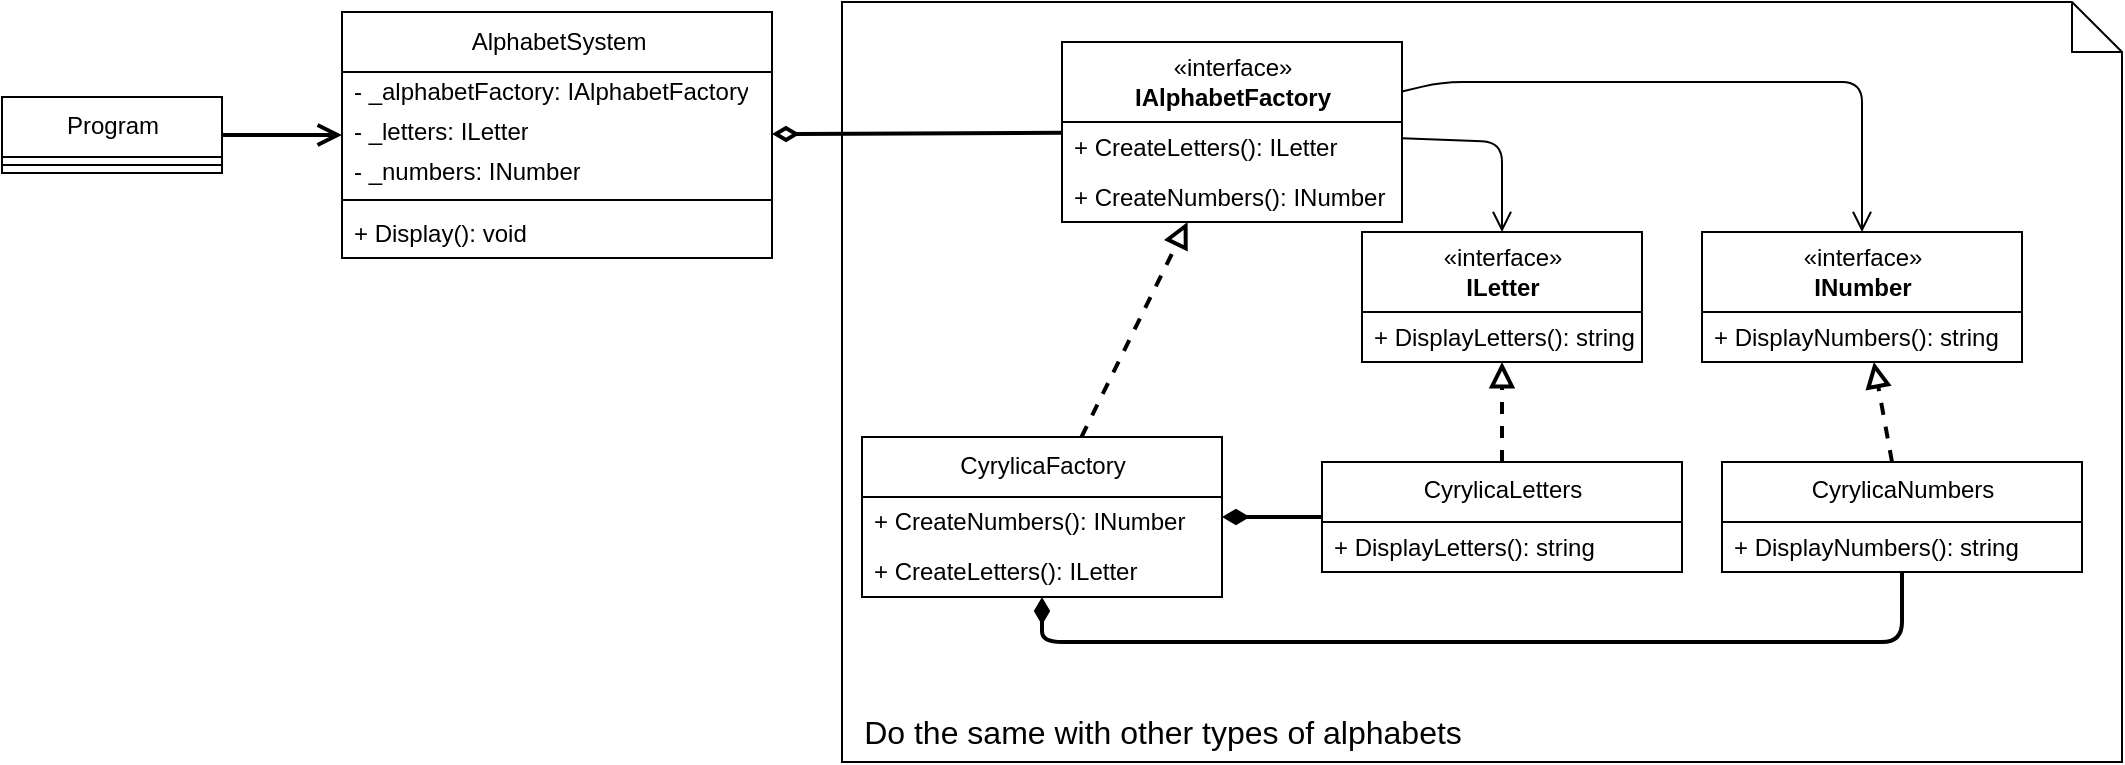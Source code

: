 <mxfile>
    <diagram id="n-HU4fG1coUEZPLs6XPE" name="Page-1">
        <mxGraphModel dx="1188" dy="811" grid="1" gridSize="10" guides="1" tooltips="1" connect="1" arrows="1" fold="1" page="1" pageScale="1" pageWidth="1169" pageHeight="827" math="0" shadow="0">
            <root>
                <mxCell id="0"/>
                <mxCell id="1" parent="0"/>
                <mxCell id="7" value="&lt;span style=&quot;font-weight: 400;&quot;&gt;AlphabetSystem&lt;/span&gt;" style="swimlane;fontStyle=1;align=center;verticalAlign=middle;childLayout=stackLayout;horizontal=1;startSize=30;horizontalStack=0;resizeParent=1;resizeParentMax=0;resizeLast=0;collapsible=0;marginBottom=0;html=1;" parent="1" vertex="1">
                    <mxGeometry x="200" y="35" width="215" height="123" as="geometry"/>
                </mxCell>
                <mxCell id="71" value="- _alphabetFactory: IAlphabetFactory" style="text;html=1;strokeColor=none;fillColor=none;align=left;verticalAlign=middle;spacingLeft=4;spacingRight=4;overflow=hidden;rotatable=0;points=[[0,0.5],[1,0.5]];portConstraint=eastwest;" vertex="1" parent="7">
                    <mxGeometry y="30" width="215" height="20" as="geometry"/>
                </mxCell>
                <mxCell id="73" value="- _letters: ILetter" style="text;html=1;strokeColor=none;fillColor=none;align=left;verticalAlign=middle;spacingLeft=4;spacingRight=4;overflow=hidden;rotatable=0;points=[[0,0.5],[1,0.5]];portConstraint=eastwest;" vertex="1" parent="7">
                    <mxGeometry y="50" width="215" height="20" as="geometry"/>
                </mxCell>
                <mxCell id="74" value="- _numbers: INumber" style="text;html=1;strokeColor=none;fillColor=none;align=left;verticalAlign=middle;spacingLeft=4;spacingRight=4;overflow=hidden;rotatable=0;points=[[0,0.5],[1,0.5]];portConstraint=eastwest;" vertex="1" parent="7">
                    <mxGeometry y="70" width="215" height="20" as="geometry"/>
                </mxCell>
                <mxCell id="72" value="" style="line;strokeWidth=1;fillColor=none;align=left;verticalAlign=middle;spacingTop=-1;spacingLeft=3;spacingRight=3;rotatable=0;labelPosition=right;points=[];portConstraint=eastwest;strokeColor=default;" vertex="1" parent="7">
                    <mxGeometry y="90" width="215" height="8" as="geometry"/>
                </mxCell>
                <mxCell id="8" value="+ Display(): void" style="text;html=1;strokeColor=none;fillColor=none;align=left;verticalAlign=middle;spacingLeft=4;spacingRight=4;overflow=hidden;rotatable=0;points=[[0,0.5],[1,0.5]];portConstraint=eastwest;strokeWidth=1;" parent="7" vertex="1">
                    <mxGeometry y="98" width="215" height="25" as="geometry"/>
                </mxCell>
                <mxCell id="25" value="Program" style="swimlane;fontStyle=0;align=center;verticalAlign=top;childLayout=stackLayout;horizontal=1;startSize=30;horizontalStack=0;resizeParent=1;resizeParentMax=0;resizeLast=0;collapsible=0;marginBottom=0;html=1;" parent="1" vertex="1">
                    <mxGeometry x="30" y="77.5" width="110" height="38" as="geometry"/>
                </mxCell>
                <mxCell id="30" value="" style="line;strokeWidth=1;fillColor=none;align=left;verticalAlign=middle;spacingTop=-1;spacingLeft=3;spacingRight=3;rotatable=0;labelPosition=right;points=[];portConstraint=eastwest;" parent="25" vertex="1">
                    <mxGeometry y="30" width="110" height="8" as="geometry"/>
                </mxCell>
                <mxCell id="36" value="" style="endArrow=open;startArrow=none;endFill=0;startFill=0;endSize=8;html=1;verticalAlign=bottom;labelBackgroundColor=none;strokeWidth=2;sketch=0;" parent="1" source="25" target="7" edge="1">
                    <mxGeometry width="160" relative="1" as="geometry">
                        <mxPoint x="130" y="93.5" as="sourcePoint"/>
                        <mxPoint x="290" y="93.5" as="targetPoint"/>
                    </mxGeometry>
                </mxCell>
                <mxCell id="37" value="CyrylicaFactory" style="swimlane;fontStyle=0;align=center;verticalAlign=top;childLayout=stackLayout;horizontal=1;startSize=30;horizontalStack=0;resizeParent=1;resizeParentMax=0;resizeLast=0;collapsible=0;marginBottom=0;html=1;" parent="1" vertex="1">
                    <mxGeometry x="460" y="247.5" width="180" height="80" as="geometry"/>
                </mxCell>
                <mxCell id="89" value="+ CreateNumbers(): INumber" style="text;html=1;strokeColor=none;fillColor=none;align=left;verticalAlign=middle;spacingLeft=4;spacingRight=4;overflow=hidden;rotatable=0;points=[[0,0.5],[1,0.5]];portConstraint=eastwest;" vertex="1" parent="37">
                    <mxGeometry y="30" width="180" height="25" as="geometry"/>
                </mxCell>
                <mxCell id="88" value="+ CreateLetters(): ILetter" style="text;html=1;strokeColor=none;fillColor=none;align=left;verticalAlign=middle;spacingLeft=4;spacingRight=4;overflow=hidden;rotatable=0;points=[[0,0.5],[1,0.5]];portConstraint=eastwest;" vertex="1" parent="37">
                    <mxGeometry y="55" width="180" height="25" as="geometry"/>
                </mxCell>
                <mxCell id="62" value="" style="endArrow=block;startArrow=none;endFill=0;startFill=0;endSize=8;html=1;verticalAlign=bottom;dashed=1;labelBackgroundColor=none;sketch=0;strokeWidth=2;" parent="1" source="37" target="69" edge="1">
                    <mxGeometry width="160" relative="1" as="geometry">
                        <mxPoint x="240" y="263.5" as="sourcePoint"/>
                        <mxPoint x="288" y="98.5" as="targetPoint"/>
                    </mxGeometry>
                </mxCell>
                <mxCell id="69" value="&lt;span style=&quot;font-weight: 400;&quot;&gt;«interface»&lt;/span&gt;&lt;br style=&quot;font-weight: 400;&quot;&gt;IAlphabetFactory" style="swimlane;fontStyle=1;align=center;verticalAlign=middle;childLayout=stackLayout;horizontal=1;startSize=40;horizontalStack=0;resizeParent=1;resizeParentMax=0;resizeLast=0;collapsible=0;marginBottom=0;html=1;" vertex="1" parent="1">
                    <mxGeometry x="560" y="50" width="170" height="90" as="geometry"/>
                </mxCell>
                <mxCell id="70" value="+ CreateLetters(): ILetter" style="text;html=1;strokeColor=none;fillColor=none;align=left;verticalAlign=middle;spacingLeft=4;spacingRight=4;overflow=hidden;rotatable=0;points=[[0,0.5],[1,0.5]];portConstraint=eastwest;" vertex="1" parent="69">
                    <mxGeometry y="40" width="170" height="25" as="geometry"/>
                </mxCell>
                <mxCell id="76" value="+ CreateNumbers(): INumber" style="text;html=1;strokeColor=none;fillColor=none;align=left;verticalAlign=middle;spacingLeft=4;spacingRight=4;overflow=hidden;rotatable=0;points=[[0,0.5],[1,0.5]];portConstraint=eastwest;" vertex="1" parent="69">
                    <mxGeometry y="65" width="170" height="25" as="geometry"/>
                </mxCell>
                <mxCell id="77" value="&lt;span style=&quot;font-weight: 400;&quot;&gt;«interface»&lt;/span&gt;&lt;br style=&quot;font-weight: 400;&quot;&gt;ILetter" style="swimlane;fontStyle=1;align=center;verticalAlign=middle;childLayout=stackLayout;horizontal=1;startSize=40;horizontalStack=0;resizeParent=1;resizeParentMax=0;resizeLast=0;collapsible=0;marginBottom=0;html=1;" vertex="1" parent="1">
                    <mxGeometry x="710" y="145" width="140" height="65" as="geometry"/>
                </mxCell>
                <mxCell id="78" value="+ DisplayLetters(): string" style="text;html=1;strokeColor=none;fillColor=none;align=left;verticalAlign=middle;spacingLeft=4;spacingRight=4;overflow=hidden;rotatable=0;points=[[0,0.5],[1,0.5]];portConstraint=eastwest;" vertex="1" parent="77">
                    <mxGeometry y="40" width="140" height="25" as="geometry"/>
                </mxCell>
                <mxCell id="80" value="&lt;span style=&quot;font-weight: 400;&quot;&gt;«interface»&lt;/span&gt;&lt;br style=&quot;font-weight: 400;&quot;&gt;INumber" style="swimlane;fontStyle=1;align=center;verticalAlign=middle;childLayout=stackLayout;horizontal=1;startSize=40;horizontalStack=0;resizeParent=1;resizeParentMax=0;resizeLast=0;collapsible=0;marginBottom=0;html=1;" vertex="1" parent="1">
                    <mxGeometry x="880" y="145" width="160" height="65" as="geometry"/>
                </mxCell>
                <mxCell id="81" value="+ DisplayNumbers(): string" style="text;html=1;strokeColor=none;fillColor=none;align=left;verticalAlign=middle;spacingLeft=4;spacingRight=4;overflow=hidden;rotatable=0;points=[[0,0.5],[1,0.5]];portConstraint=eastwest;" vertex="1" parent="80">
                    <mxGeometry y="40" width="160" height="25" as="geometry"/>
                </mxCell>
                <mxCell id="82" value="" style="endArrow=open;startArrow=none;endFill=0;startFill=0;endSize=8;html=1;verticalAlign=bottom;labelBackgroundColor=none;strokeWidth=1;sketch=0;" edge="1" parent="1" source="69" target="80">
                    <mxGeometry width="160" relative="1" as="geometry">
                        <mxPoint x="830" y="55" as="sourcePoint"/>
                        <mxPoint x="830" y="105" as="targetPoint"/>
                        <Array as="points">
                            <mxPoint x="750" y="70"/>
                            <mxPoint x="960" y="70"/>
                        </Array>
                    </mxGeometry>
                </mxCell>
                <mxCell id="83" value="" style="endArrow=open;startArrow=none;endFill=0;startFill=0;endSize=8;html=1;verticalAlign=bottom;labelBackgroundColor=none;strokeWidth=1;sketch=0;" edge="1" parent="1" source="69" target="77">
                    <mxGeometry width="160" relative="1" as="geometry">
                        <mxPoint x="730" y="43.5" as="sourcePoint"/>
                        <mxPoint x="990" y="160" as="targetPoint"/>
                        <Array as="points">
                            <mxPoint x="780" y="100"/>
                        </Array>
                    </mxGeometry>
                </mxCell>
                <mxCell id="86" value="" style="endArrow=none;startArrow=diamondThin;endFill=0;startFill=0;html=1;verticalAlign=bottom;labelBackgroundColor=none;strokeWidth=2;startSize=8;endSize=8;fontSize=11;" edge="1" parent="1" source="7" target="69">
                    <mxGeometry width="160" relative="1" as="geometry">
                        <mxPoint x="360" y="230" as="sourcePoint"/>
                        <mxPoint x="520" y="230" as="targetPoint"/>
                    </mxGeometry>
                </mxCell>
                <mxCell id="90" value="CyrylicaNumbers" style="swimlane;fontStyle=0;align=center;verticalAlign=top;childLayout=stackLayout;horizontal=1;startSize=30;horizontalStack=0;resizeParent=1;resizeParentMax=0;resizeLast=0;collapsible=0;marginBottom=0;html=1;" vertex="1" parent="1">
                    <mxGeometry x="890" y="260" width="180" height="55" as="geometry"/>
                </mxCell>
                <mxCell id="92" value="+ DisplayNumbers(): string" style="text;html=1;strokeColor=none;fillColor=none;align=left;verticalAlign=middle;spacingLeft=4;spacingRight=4;overflow=hidden;rotatable=0;points=[[0,0.5],[1,0.5]];portConstraint=eastwest;" vertex="1" parent="90">
                    <mxGeometry y="30" width="180" height="25" as="geometry"/>
                </mxCell>
                <mxCell id="94" value="" style="endArrow=block;startArrow=none;endFill=0;startFill=0;endSize=8;html=1;verticalAlign=bottom;dashed=1;labelBackgroundColor=none;sketch=0;strokeWidth=2;" edge="1" parent="1" source="90" target="80">
                    <mxGeometry width="160" relative="1" as="geometry">
                        <mxPoint x="730" y="310" as="sourcePoint"/>
                        <mxPoint x="940" y="250" as="targetPoint"/>
                    </mxGeometry>
                </mxCell>
                <mxCell id="96" value="CyrylicaLetters" style="swimlane;fontStyle=0;align=center;verticalAlign=top;childLayout=stackLayout;horizontal=1;startSize=30;horizontalStack=0;resizeParent=1;resizeParentMax=0;resizeLast=0;collapsible=0;marginBottom=0;html=1;" vertex="1" parent="1">
                    <mxGeometry x="690" y="260" width="180" height="55" as="geometry"/>
                </mxCell>
                <mxCell id="97" value="+ DisplayLetters(): string" style="text;html=1;strokeColor=none;fillColor=none;align=left;verticalAlign=middle;spacingLeft=4;spacingRight=4;overflow=hidden;rotatable=0;points=[[0,0.5],[1,0.5]];portConstraint=eastwest;" vertex="1" parent="96">
                    <mxGeometry y="30" width="180" height="25" as="geometry"/>
                </mxCell>
                <mxCell id="99" value="" style="endArrow=block;startArrow=none;endFill=0;startFill=0;endSize=8;html=1;verticalAlign=bottom;dashed=1;labelBackgroundColor=none;sketch=0;strokeWidth=2;" edge="1" parent="1" source="96" target="77">
                    <mxGeometry width="160" relative="1" as="geometry">
                        <mxPoint x="955" y="270" as="sourcePoint"/>
                        <mxPoint x="927.727" y="220" as="targetPoint"/>
                    </mxGeometry>
                </mxCell>
                <mxCell id="101" value="" style="endArrow=none;startArrow=diamondThin;endFill=0;startFill=1;html=1;verticalAlign=bottom;labelBackgroundColor=none;strokeWidth=2;startSize=8;endSize=8;fontSize=11;" edge="1" parent="1" source="37" target="96">
                    <mxGeometry width="160" relative="1" as="geometry">
                        <mxPoint x="400" y="250" as="sourcePoint"/>
                        <mxPoint x="560" y="250" as="targetPoint"/>
                    </mxGeometry>
                </mxCell>
                <mxCell id="102" value="" style="endArrow=none;startArrow=diamondThin;endFill=0;startFill=1;html=1;verticalAlign=bottom;labelBackgroundColor=none;strokeWidth=2;startSize=8;endSize=8;fontSize=11;" edge="1" parent="1" source="37" target="90">
                    <mxGeometry width="160" relative="1" as="geometry">
                        <mxPoint x="650" y="280.761" as="sourcePoint"/>
                        <mxPoint x="700" y="286.739" as="targetPoint"/>
                        <Array as="points">
                            <mxPoint x="550" y="350"/>
                            <mxPoint x="980" y="350"/>
                        </Array>
                    </mxGeometry>
                </mxCell>
                <mxCell id="105" value="" style="shape=note2;boundedLbl=1;whiteSpace=wrap;html=1;size=25;verticalAlign=top;align=center;strokeColor=default;strokeWidth=1;fontSize=16;fillColor=none;" vertex="1" parent="1">
                    <mxGeometry x="450" y="30" width="640" height="380" as="geometry"/>
                </mxCell>
                <mxCell id="128" value="&lt;br style=&quot;padding: 0px; margin: 0px;&quot;&gt;&lt;span style=&quot;&quot;&gt;Do the same with other types of alphabets&lt;/span&gt;" style="text;html=1;align=center;verticalAlign=middle;resizable=0;points=[];autosize=1;strokeColor=none;fillColor=none;fontSize=16;" vertex="1" parent="1">
                    <mxGeometry x="450" y="360" width="320" height="50" as="geometry"/>
                </mxCell>
            </root>
        </mxGraphModel>
    </diagram>
</mxfile>